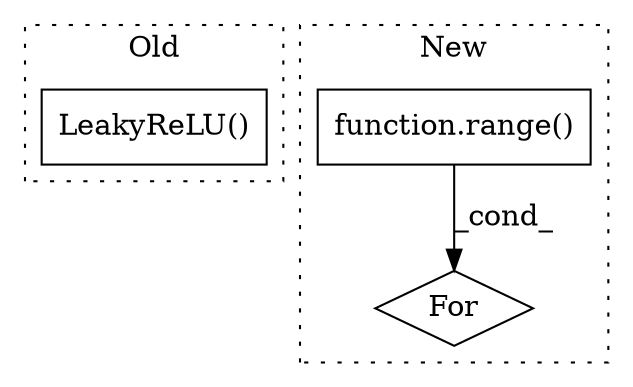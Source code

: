 digraph G {
subgraph cluster0 {
1 [label="LeakyReLU()" a="75" s="6323,6345" l="13,1" shape="box"];
label = "Old";
style="dotted";
}
subgraph cluster1 {
2 [label="function.range()" a="75" s="4609,4616" l="6,1" shape="box"];
3 [label="For" a="107" s="4600,4617" l="4,14" shape="diamond"];
label = "New";
style="dotted";
}
2 -> 3 [label="_cond_"];
}